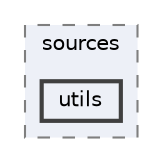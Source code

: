 digraph "app/sources/utils"
{
 // LATEX_PDF_SIZE
  bgcolor="transparent";
  edge [fontname=Helvetica,fontsize=10,labelfontname=Helvetica,labelfontsize=10];
  node [fontname=Helvetica,fontsize=10,shape=box,height=0.2,width=0.4];
  compound=true
  subgraph clusterdir_3f48404d21ee623985261530746c4ec3 {
    graph [ bgcolor="#edf0f7", pencolor="grey50", label="sources", fontname=Helvetica,fontsize=10 style="filled,dashed", URL="dir_3f48404d21ee623985261530746c4ec3.html",tooltip=""]
  dir_7501438b55a9f24ac58a63f6d1f3e906 [label="utils", fillcolor="#edf0f7", color="grey25", style="filled,bold", URL="dir_7501438b55a9f24ac58a63f6d1f3e906.html",tooltip=""];
  }
}

